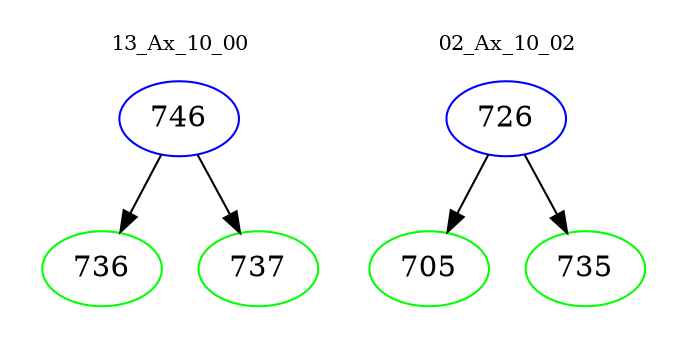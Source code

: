 digraph{
subgraph cluster_0 {
color = white
label = "13_Ax_10_00";
fontsize=10;
T0_746 [label="746", color="blue"]
T0_746 -> T0_736 [color="black"]
T0_736 [label="736", color="green"]
T0_746 -> T0_737 [color="black"]
T0_737 [label="737", color="green"]
}
subgraph cluster_1 {
color = white
label = "02_Ax_10_02";
fontsize=10;
T1_726 [label="726", color="blue"]
T1_726 -> T1_705 [color="black"]
T1_705 [label="705", color="green"]
T1_726 -> T1_735 [color="black"]
T1_735 [label="735", color="green"]
}
}
